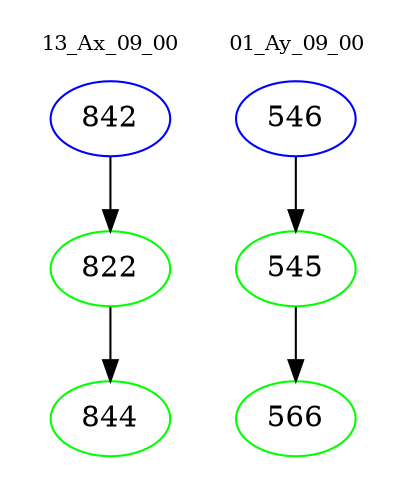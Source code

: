 digraph{
subgraph cluster_0 {
color = white
label = "13_Ax_09_00";
fontsize=10;
T0_842 [label="842", color="blue"]
T0_842 -> T0_822 [color="black"]
T0_822 [label="822", color="green"]
T0_822 -> T0_844 [color="black"]
T0_844 [label="844", color="green"]
}
subgraph cluster_1 {
color = white
label = "01_Ay_09_00";
fontsize=10;
T1_546 [label="546", color="blue"]
T1_546 -> T1_545 [color="black"]
T1_545 [label="545", color="green"]
T1_545 -> T1_566 [color="black"]
T1_566 [label="566", color="green"]
}
}
